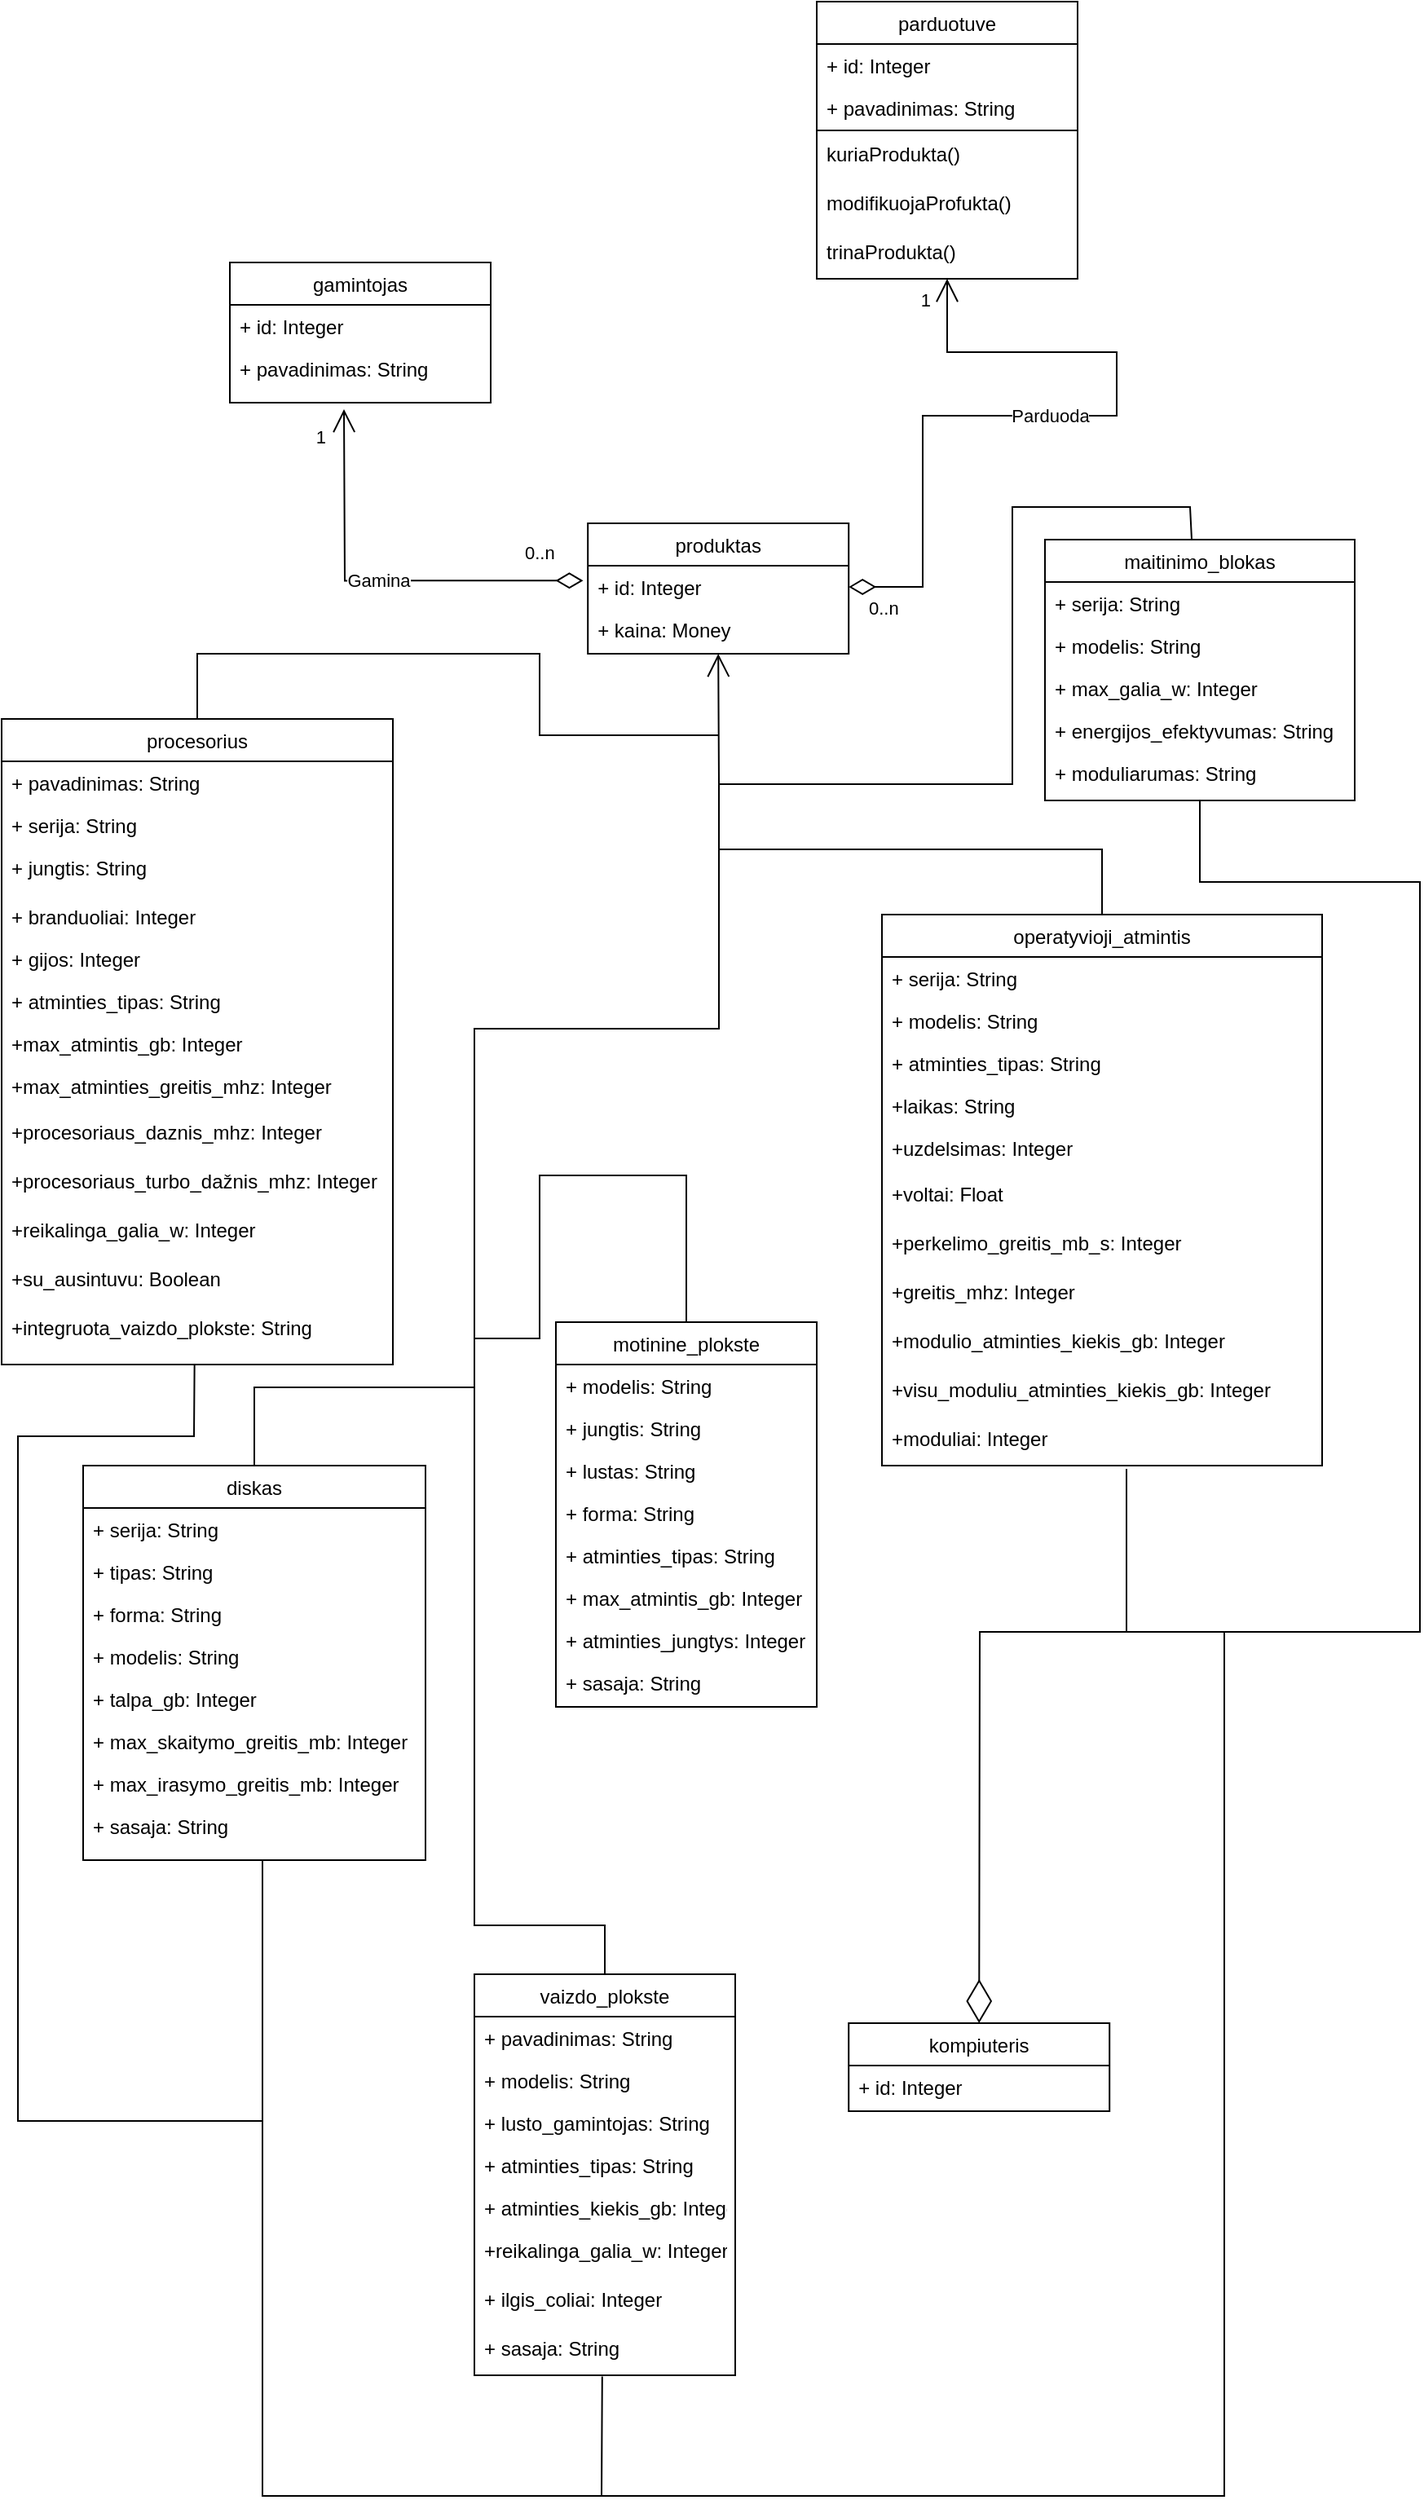 <mxfile version="18.0.3" type="device"><diagram id="C5RBs43oDa-KdzZeNtuy" name="Page-1"><mxGraphModel dx="1052" dy="1737" grid="1" gridSize="10" guides="1" tooltips="1" connect="1" arrows="1" fold="1" page="1" pageScale="1" pageWidth="827" pageHeight="1169" math="0" shadow="0"><root><mxCell id="WIyWlLk6GJQsqaUBKTNV-0"/><mxCell id="WIyWlLk6GJQsqaUBKTNV-1" parent="WIyWlLk6GJQsqaUBKTNV-0"/><mxCell id="WVAgKvmneouT5Jb61ttM-8" value="produktas" style="swimlane;fontStyle=0;align=center;verticalAlign=top;childLayout=stackLayout;horizontal=1;startSize=26;horizontalStack=0;resizeParent=1;resizeLast=0;collapsible=1;marginBottom=0;rounded=0;shadow=0;strokeWidth=1;" parent="WIyWlLk6GJQsqaUBKTNV-1" vertex="1"><mxGeometry x="989.6" y="-690" width="160" height="80" as="geometry"><mxRectangle x="550" y="140" width="160" height="26" as="alternateBounds"/></mxGeometry></mxCell><mxCell id="WVAgKvmneouT5Jb61ttM-9" value="+ id: Integer" style="text;strokeColor=none;fillColor=none;align=left;verticalAlign=top;spacingLeft=4;spacingRight=4;overflow=hidden;rotatable=0;points=[[0,0.5],[1,0.5]];portConstraint=eastwest;" parent="WVAgKvmneouT5Jb61ttM-8" vertex="1"><mxGeometry y="26" width="160" height="26" as="geometry"/></mxCell><mxCell id="WVAgKvmneouT5Jb61ttM-120" value="+ kaina: Money" style="text;strokeColor=none;fillColor=none;align=left;verticalAlign=top;spacingLeft=4;spacingRight=4;overflow=hidden;rotatable=0;points=[[0,0.5],[1,0.5]];portConstraint=eastwest;" parent="WVAgKvmneouT5Jb61ttM-8" vertex="1"><mxGeometry y="52" width="160" height="26" as="geometry"/></mxCell><mxCell id="WVAgKvmneouT5Jb61ttM-15" value="gamintojas" style="swimlane;fontStyle=0;align=center;verticalAlign=top;childLayout=stackLayout;horizontal=1;startSize=26;horizontalStack=0;resizeParent=1;resizeLast=0;collapsible=1;marginBottom=0;rounded=0;shadow=0;strokeWidth=1;" parent="WIyWlLk6GJQsqaUBKTNV-1" vertex="1"><mxGeometry x="770" y="-850" width="160" height="86" as="geometry"><mxRectangle x="550" y="140" width="160" height="26" as="alternateBounds"/></mxGeometry></mxCell><mxCell id="WVAgKvmneouT5Jb61ttM-16" value="+ id: Integer" style="text;strokeColor=none;fillColor=none;align=left;verticalAlign=top;spacingLeft=4;spacingRight=4;overflow=hidden;rotatable=0;points=[[0,0.5],[1,0.5]];portConstraint=eastwest;" parent="WVAgKvmneouT5Jb61ttM-15" vertex="1"><mxGeometry y="26" width="160" height="26" as="geometry"/></mxCell><mxCell id="WVAgKvmneouT5Jb61ttM-17" value="+ pavadinimas: String" style="text;strokeColor=none;fillColor=none;align=left;verticalAlign=top;spacingLeft=4;spacingRight=4;overflow=hidden;rotatable=0;points=[[0,0.5],[1,0.5]];portConstraint=eastwest;" parent="WVAgKvmneouT5Jb61ttM-15" vertex="1"><mxGeometry y="52" width="160" height="26" as="geometry"/></mxCell><mxCell id="WVAgKvmneouT5Jb61ttM-28" value="vaizdo_plokste" style="swimlane;fontStyle=0;align=center;verticalAlign=top;childLayout=stackLayout;horizontal=1;startSize=26;horizontalStack=0;resizeParent=1;resizeLast=0;collapsible=1;marginBottom=0;rounded=0;shadow=0;strokeWidth=1;" parent="WIyWlLk6GJQsqaUBKTNV-1" vertex="1"><mxGeometry x="920" y="200" width="160" height="246" as="geometry"><mxRectangle x="550" y="140" width="160" height="26" as="alternateBounds"/></mxGeometry></mxCell><mxCell id="WVAgKvmneouT5Jb61ttM-128" value="+ pavadinimas: String" style="text;strokeColor=none;fillColor=none;align=left;verticalAlign=top;spacingLeft=4;spacingRight=4;overflow=hidden;rotatable=0;points=[[0,0.5],[1,0.5]];portConstraint=eastwest;" parent="WVAgKvmneouT5Jb61ttM-28" vertex="1"><mxGeometry y="26" width="160" height="26" as="geometry"/></mxCell><mxCell id="WVAgKvmneouT5Jb61ttM-30" value="+ modelis: String" style="text;strokeColor=none;fillColor=none;align=left;verticalAlign=top;spacingLeft=4;spacingRight=4;overflow=hidden;rotatable=0;points=[[0,0.5],[1,0.5]];portConstraint=eastwest;" parent="WVAgKvmneouT5Jb61ttM-28" vertex="1"><mxGeometry y="52" width="160" height="26" as="geometry"/></mxCell><mxCell id="WVAgKvmneouT5Jb61ttM-31" value="+ lusto_gamintojas: String" style="text;strokeColor=none;fillColor=none;align=left;verticalAlign=top;spacingLeft=4;spacingRight=4;overflow=hidden;rotatable=0;points=[[0,0.5],[1,0.5]];portConstraint=eastwest;" parent="WVAgKvmneouT5Jb61ttM-28" vertex="1"><mxGeometry y="78" width="160" height="26" as="geometry"/></mxCell><mxCell id="WVAgKvmneouT5Jb61ttM-85" value="+ atminties_tipas: String" style="text;strokeColor=none;fillColor=none;align=left;verticalAlign=top;spacingLeft=4;spacingRight=4;overflow=hidden;rotatable=0;points=[[0,0.5],[1,0.5]];portConstraint=eastwest;" parent="WVAgKvmneouT5Jb61ttM-28" vertex="1"><mxGeometry y="104" width="160" height="26" as="geometry"/></mxCell><mxCell id="WVAgKvmneouT5Jb61ttM-86" value="+ atminties_kiekis_gb: Integer" style="text;strokeColor=none;fillColor=none;align=left;verticalAlign=top;spacingLeft=4;spacingRight=4;overflow=hidden;rotatable=0;points=[[0,0.5],[1,0.5]];portConstraint=eastwest;" parent="WVAgKvmneouT5Jb61ttM-28" vertex="1"><mxGeometry y="130" width="160" height="26" as="geometry"/></mxCell><mxCell id="WVAgKvmneouT5Jb61ttM-87" value="+reikalinga_galia_w: Integer" style="text;strokeColor=none;fillColor=none;align=left;verticalAlign=top;spacingLeft=4;spacingRight=4;overflow=hidden;rotatable=0;points=[[0,0.5],[1,0.5]];portConstraint=eastwest;" parent="WVAgKvmneouT5Jb61ttM-28" vertex="1"><mxGeometry y="156" width="160" height="30" as="geometry"/></mxCell><mxCell id="WVAgKvmneouT5Jb61ttM-123" value="+ ilgis_coliai: Integer" style="text;strokeColor=none;fillColor=none;align=left;verticalAlign=top;spacingLeft=4;spacingRight=4;overflow=hidden;rotatable=0;points=[[0,0.5],[1,0.5]];portConstraint=eastwest;" parent="WVAgKvmneouT5Jb61ttM-28" vertex="1"><mxGeometry y="186" width="160" height="30" as="geometry"/></mxCell><mxCell id="WVAgKvmneouT5Jb61ttM-89" value="+ sasaja: String" style="text;strokeColor=none;fillColor=none;align=left;verticalAlign=top;spacingLeft=4;spacingRight=4;overflow=hidden;rotatable=0;points=[[0,0.5],[1,0.5]];portConstraint=eastwest;" parent="WVAgKvmneouT5Jb61ttM-28" vertex="1"><mxGeometry y="216" width="160" height="30" as="geometry"/></mxCell><mxCell id="WVAgKvmneouT5Jb61ttM-37" value="procesorius" style="swimlane;fontStyle=0;align=center;verticalAlign=top;childLayout=stackLayout;horizontal=1;startSize=26;horizontalStack=0;resizeParent=1;resizeLast=0;collapsible=1;marginBottom=0;rounded=0;shadow=0;strokeWidth=1;" parent="WIyWlLk6GJQsqaUBKTNV-1" vertex="1"><mxGeometry x="630" y="-570" width="240" height="396" as="geometry"><mxRectangle x="550" y="140" width="160" height="26" as="alternateBounds"/></mxGeometry></mxCell><mxCell id="WVAgKvmneouT5Jb61ttM-127" value="+ pavadinimas: String" style="text;strokeColor=none;fillColor=none;align=left;verticalAlign=top;spacingLeft=4;spacingRight=4;overflow=hidden;rotatable=0;points=[[0,0.5],[1,0.5]];portConstraint=eastwest;" parent="WVAgKvmneouT5Jb61ttM-37" vertex="1"><mxGeometry y="26" width="240" height="26" as="geometry"/></mxCell><mxCell id="WVAgKvmneouT5Jb61ttM-39" value="+ serija: String" style="text;strokeColor=none;fillColor=none;align=left;verticalAlign=top;spacingLeft=4;spacingRight=4;overflow=hidden;rotatable=0;points=[[0,0.5],[1,0.5]];portConstraint=eastwest;" parent="WVAgKvmneouT5Jb61ttM-37" vertex="1"><mxGeometry y="52" width="240" height="26" as="geometry"/></mxCell><mxCell id="WVAgKvmneouT5Jb61ttM-124" value="+ jungtis: String" style="text;strokeColor=none;fillColor=none;align=left;verticalAlign=top;spacingLeft=4;spacingRight=4;overflow=hidden;rotatable=0;points=[[0,0.5],[1,0.5]];portConstraint=eastwest;" parent="WVAgKvmneouT5Jb61ttM-37" vertex="1"><mxGeometry y="78" width="240" height="30" as="geometry"/></mxCell><mxCell id="WVAgKvmneouT5Jb61ttM-40" value="+ branduoliai: Integer" style="text;strokeColor=none;fillColor=none;align=left;verticalAlign=top;spacingLeft=4;spacingRight=4;overflow=hidden;rotatable=0;points=[[0,0.5],[1,0.5]];portConstraint=eastwest;" parent="WVAgKvmneouT5Jb61ttM-37" vertex="1"><mxGeometry y="108" width="240" height="26" as="geometry"/></mxCell><mxCell id="WVAgKvmneouT5Jb61ttM-74" value="+ gijos: Integer" style="text;strokeColor=none;fillColor=none;align=left;verticalAlign=top;spacingLeft=4;spacingRight=4;overflow=hidden;rotatable=0;points=[[0,0.5],[1,0.5]];portConstraint=eastwest;" parent="WVAgKvmneouT5Jb61ttM-37" vertex="1"><mxGeometry y="134" width="240" height="26" as="geometry"/></mxCell><mxCell id="WVAgKvmneouT5Jb61ttM-75" value="+ atminties_tipas: String" style="text;strokeColor=none;fillColor=none;align=left;verticalAlign=top;spacingLeft=4;spacingRight=4;overflow=hidden;rotatable=0;points=[[0,0.5],[1,0.5]];portConstraint=eastwest;" parent="WVAgKvmneouT5Jb61ttM-37" vertex="1"><mxGeometry y="160" width="240" height="26" as="geometry"/></mxCell><mxCell id="WVAgKvmneouT5Jb61ttM-76" value="+max_atmintis_gb: Integer" style="text;strokeColor=none;fillColor=none;align=left;verticalAlign=top;spacingLeft=4;spacingRight=4;overflow=hidden;rotatable=0;points=[[0,0.5],[1,0.5]];portConstraint=eastwest;" parent="WVAgKvmneouT5Jb61ttM-37" vertex="1"><mxGeometry y="186" width="240" height="26" as="geometry"/></mxCell><mxCell id="WVAgKvmneouT5Jb61ttM-77" value="+max_atminties_greitis_mhz: Integer" style="text;strokeColor=none;fillColor=none;align=left;verticalAlign=top;spacingLeft=4;spacingRight=4;overflow=hidden;rotatable=0;points=[[0,0.5],[1,0.5]];portConstraint=eastwest;" parent="WVAgKvmneouT5Jb61ttM-37" vertex="1"><mxGeometry y="212" width="240" height="28" as="geometry"/></mxCell><mxCell id="WVAgKvmneouT5Jb61ttM-80" value="+procesoriaus_daznis_mhz: Integer" style="text;strokeColor=none;fillColor=none;align=left;verticalAlign=top;spacingLeft=4;spacingRight=4;overflow=hidden;rotatable=0;points=[[0,0.5],[1,0.5]];portConstraint=eastwest;" parent="WVAgKvmneouT5Jb61ttM-37" vertex="1"><mxGeometry y="240" width="240" height="30" as="geometry"/></mxCell><mxCell id="WVAgKvmneouT5Jb61ttM-81" value="+procesoriaus_turbo_dažnis_mhz: Integer" style="text;strokeColor=none;fillColor=none;align=left;verticalAlign=top;spacingLeft=4;spacingRight=4;overflow=hidden;rotatable=0;points=[[0,0.5],[1,0.5]];portConstraint=eastwest;" parent="WVAgKvmneouT5Jb61ttM-37" vertex="1"><mxGeometry y="270" width="240" height="30" as="geometry"/></mxCell><mxCell id="WVAgKvmneouT5Jb61ttM-82" value="+reikalinga_galia_w: Integer" style="text;strokeColor=none;fillColor=none;align=left;verticalAlign=top;spacingLeft=4;spacingRight=4;overflow=hidden;rotatable=0;points=[[0,0.5],[1,0.5]];portConstraint=eastwest;" parent="WVAgKvmneouT5Jb61ttM-37" vertex="1"><mxGeometry y="300" width="240" height="30" as="geometry"/></mxCell><mxCell id="WVAgKvmneouT5Jb61ttM-83" value="+su_ausintuvu: Boolean" style="text;strokeColor=none;fillColor=none;align=left;verticalAlign=top;spacingLeft=4;spacingRight=4;overflow=hidden;rotatable=0;points=[[0,0.5],[1,0.5]];portConstraint=eastwest;" parent="WVAgKvmneouT5Jb61ttM-37" vertex="1"><mxGeometry y="330" width="240" height="30" as="geometry"/></mxCell><mxCell id="WVAgKvmneouT5Jb61ttM-84" value="+integruota_vaizdo_plokste: String" style="text;strokeColor=none;fillColor=none;align=left;verticalAlign=top;spacingLeft=4;spacingRight=4;overflow=hidden;rotatable=0;points=[[0,0.5],[1,0.5]];portConstraint=eastwest;" parent="WVAgKvmneouT5Jb61ttM-37" vertex="1"><mxGeometry y="360" width="240" height="36" as="geometry"/></mxCell><mxCell id="WVAgKvmneouT5Jb61ttM-41" value="parduotuve" style="swimlane;fontStyle=0;align=center;verticalAlign=top;childLayout=stackLayout;horizontal=1;startSize=26;horizontalStack=0;resizeParent=1;resizeLast=0;collapsible=1;marginBottom=0;rounded=0;shadow=0;strokeWidth=1;" parent="WIyWlLk6GJQsqaUBKTNV-1" vertex="1"><mxGeometry x="1130" y="-1010" width="160" height="170" as="geometry"><mxRectangle x="550" y="140" width="160" height="26" as="alternateBounds"/></mxGeometry></mxCell><mxCell id="WVAgKvmneouT5Jb61ttM-42" value="+ id: Integer" style="text;strokeColor=none;fillColor=none;align=left;verticalAlign=top;spacingLeft=4;spacingRight=4;overflow=hidden;rotatable=0;points=[[0,0.5],[1,0.5]];portConstraint=eastwest;" parent="WVAgKvmneouT5Jb61ttM-41" vertex="1"><mxGeometry y="26" width="160" height="26" as="geometry"/></mxCell><mxCell id="WVAgKvmneouT5Jb61ttM-43" value="+ pavadinimas: String" style="text;strokeColor=none;fillColor=none;align=left;verticalAlign=top;spacingLeft=4;spacingRight=4;overflow=hidden;rotatable=0;points=[[0,0.5],[1,0.5]];portConstraint=eastwest;" parent="WVAgKvmneouT5Jb61ttM-41" vertex="1"><mxGeometry y="52" width="160" height="26" as="geometry"/></mxCell><mxCell id="WVAgKvmneouT5Jb61ttM-44" value="" style="line;html=1;strokeWidth=1;align=left;verticalAlign=middle;spacingTop=-1;spacingLeft=3;spacingRight=3;rotatable=0;labelPosition=right;points=[];portConstraint=eastwest;" parent="WVAgKvmneouT5Jb61ttM-41" vertex="1"><mxGeometry y="78" width="160" height="2" as="geometry"/></mxCell><mxCell id="ml9UJbFVVrJbu68yk6O2-0" value="kuriaProdukta()" style="text;strokeColor=none;fillColor=none;align=left;verticalAlign=top;spacingLeft=4;spacingRight=4;overflow=hidden;rotatable=0;points=[[0,0.5],[1,0.5]];portConstraint=eastwest;" vertex="1" parent="WVAgKvmneouT5Jb61ttM-41"><mxGeometry y="80" width="160" height="30" as="geometry"/></mxCell><mxCell id="ml9UJbFVVrJbu68yk6O2-1" value="modifikuojaProfukta()" style="text;strokeColor=none;fillColor=none;align=left;verticalAlign=top;spacingLeft=4;spacingRight=4;overflow=hidden;rotatable=0;points=[[0,0.5],[1,0.5]];portConstraint=eastwest;" vertex="1" parent="WVAgKvmneouT5Jb61ttM-41"><mxGeometry y="110" width="160" height="30" as="geometry"/></mxCell><mxCell id="ml9UJbFVVrJbu68yk6O2-2" value="trinaProdukta()" style="text;strokeColor=none;fillColor=none;align=left;verticalAlign=top;spacingLeft=4;spacingRight=4;overflow=hidden;rotatable=0;points=[[0,0.5],[1,0.5]];portConstraint=eastwest;" vertex="1" parent="WVAgKvmneouT5Jb61ttM-41"><mxGeometry y="140" width="160" height="30" as="geometry"/></mxCell><mxCell id="WVAgKvmneouT5Jb61ttM-45" value="Gamina" style="endArrow=open;html=1;endSize=12;startArrow=diamondThin;startSize=14;startFill=0;edgeStyle=orthogonalEdgeStyle;rounded=0;exitX=-0.018;exitY=0.352;exitDx=0;exitDy=0;exitPerimeter=0;" parent="WIyWlLk6GJQsqaUBKTNV-1" source="WVAgKvmneouT5Jb61ttM-9" edge="1"><mxGeometry relative="1" as="geometry"><mxPoint x="850" y="-330" as="sourcePoint"/><mxPoint x="840" y="-760" as="targetPoint"/></mxGeometry></mxCell><mxCell id="WVAgKvmneouT5Jb61ttM-46" value="0..n" style="edgeLabel;resizable=0;html=1;align=left;verticalAlign=top;" parent="WVAgKvmneouT5Jb61ttM-45" connectable="0" vertex="1"><mxGeometry x="-1" relative="1" as="geometry"><mxPoint x="-38" y="-30" as="offset"/></mxGeometry></mxCell><mxCell id="WVAgKvmneouT5Jb61ttM-47" value="1" style="edgeLabel;resizable=0;html=1;align=right;verticalAlign=top;" parent="WVAgKvmneouT5Jb61ttM-45" connectable="0" vertex="1"><mxGeometry x="1" relative="1" as="geometry"><mxPoint x="-10" y="4" as="offset"/></mxGeometry></mxCell><mxCell id="WVAgKvmneouT5Jb61ttM-58" value="motinine_plokste" style="swimlane;fontStyle=0;align=center;verticalAlign=top;childLayout=stackLayout;horizontal=1;startSize=26;horizontalStack=0;resizeParent=1;resizeLast=0;collapsible=1;marginBottom=0;rounded=0;shadow=0;strokeWidth=1;" parent="WIyWlLk6GJQsqaUBKTNV-1" vertex="1"><mxGeometry x="970" y="-200" width="160" height="236" as="geometry"><mxRectangle x="550" y="140" width="160" height="26" as="alternateBounds"/></mxGeometry></mxCell><mxCell id="WVAgKvmneouT5Jb61ttM-60" value="+ modelis: String" style="text;strokeColor=none;fillColor=none;align=left;verticalAlign=top;spacingLeft=4;spacingRight=4;overflow=hidden;rotatable=0;points=[[0,0.5],[1,0.5]];portConstraint=eastwest;" parent="WVAgKvmneouT5Jb61ttM-58" vertex="1"><mxGeometry y="26" width="160" height="26" as="geometry"/></mxCell><mxCell id="WVAgKvmneouT5Jb61ttM-61" value="+ jungtis: String" style="text;strokeColor=none;fillColor=none;align=left;verticalAlign=top;spacingLeft=4;spacingRight=4;overflow=hidden;rotatable=0;points=[[0,0.5],[1,0.5]];portConstraint=eastwest;" parent="WVAgKvmneouT5Jb61ttM-58" vertex="1"><mxGeometry y="52" width="160" height="26" as="geometry"/></mxCell><mxCell id="WVAgKvmneouT5Jb61ttM-90" value="+ lustas: String" style="text;strokeColor=none;fillColor=none;align=left;verticalAlign=top;spacingLeft=4;spacingRight=4;overflow=hidden;rotatable=0;points=[[0,0.5],[1,0.5]];portConstraint=eastwest;" parent="WVAgKvmneouT5Jb61ttM-58" vertex="1"><mxGeometry y="78" width="160" height="26" as="geometry"/></mxCell><mxCell id="WVAgKvmneouT5Jb61ttM-129" value="+ forma: String" style="text;strokeColor=none;fillColor=none;align=left;verticalAlign=top;spacingLeft=4;spacingRight=4;overflow=hidden;rotatable=0;points=[[0,0.5],[1,0.5]];portConstraint=eastwest;" parent="WVAgKvmneouT5Jb61ttM-58" vertex="1"><mxGeometry y="104" width="160" height="26" as="geometry"/></mxCell><mxCell id="WVAgKvmneouT5Jb61ttM-91" value="+ atminties_tipas: String" style="text;strokeColor=none;fillColor=none;align=left;verticalAlign=top;spacingLeft=4;spacingRight=4;overflow=hidden;rotatable=0;points=[[0,0.5],[1,0.5]];portConstraint=eastwest;" parent="WVAgKvmneouT5Jb61ttM-58" vertex="1"><mxGeometry y="130" width="160" height="26" as="geometry"/></mxCell><mxCell id="WVAgKvmneouT5Jb61ttM-92" value="+ max_atmintis_gb: Integer" style="text;strokeColor=none;fillColor=none;align=left;verticalAlign=top;spacingLeft=4;spacingRight=4;overflow=hidden;rotatable=0;points=[[0,0.5],[1,0.5]];portConstraint=eastwest;" parent="WVAgKvmneouT5Jb61ttM-58" vertex="1"><mxGeometry y="156" width="160" height="26" as="geometry"/></mxCell><mxCell id="WVAgKvmneouT5Jb61ttM-130" value="+ atminties_jungtys: Integer" style="text;strokeColor=none;fillColor=none;align=left;verticalAlign=top;spacingLeft=4;spacingRight=4;overflow=hidden;rotatable=0;points=[[0,0.5],[1,0.5]];portConstraint=eastwest;" parent="WVAgKvmneouT5Jb61ttM-58" vertex="1"><mxGeometry y="182" width="160" height="26" as="geometry"/></mxCell><mxCell id="WVAgKvmneouT5Jb61ttM-93" value="+ sasaja: String" style="text;strokeColor=none;fillColor=none;align=left;verticalAlign=top;spacingLeft=4;spacingRight=4;overflow=hidden;rotatable=0;points=[[0,0.5],[1,0.5]];portConstraint=eastwest;" parent="WVAgKvmneouT5Jb61ttM-58" vertex="1"><mxGeometry y="208" width="160" height="28" as="geometry"/></mxCell><mxCell id="WVAgKvmneouT5Jb61ttM-62" value="Parduoda" style="endArrow=open;html=1;endSize=12;startArrow=diamondThin;startSize=14;startFill=0;edgeStyle=orthogonalEdgeStyle;rounded=0;exitX=1;exitY=0.5;exitDx=0;exitDy=0;" parent="WIyWlLk6GJQsqaUBKTNV-1" source="WVAgKvmneouT5Jb61ttM-9" edge="1"><mxGeometry relative="1" as="geometry"><mxPoint x="969.57" y="-200" as="sourcePoint"/><mxPoint x="1210" y="-840" as="targetPoint"/><Array as="points"><mxPoint x="1195" y="-651"/><mxPoint x="1195" y="-756"/><mxPoint x="1314" y="-756"/><mxPoint x="1314" y="-795"/></Array></mxGeometry></mxCell><mxCell id="WVAgKvmneouT5Jb61ttM-63" value="0..n" style="edgeLabel;resizable=0;html=1;align=left;verticalAlign=top;" parent="WVAgKvmneouT5Jb61ttM-62" connectable="0" vertex="1"><mxGeometry x="-1" relative="1" as="geometry"><mxPoint x="10" as="offset"/></mxGeometry></mxCell><mxCell id="WVAgKvmneouT5Jb61ttM-64" value="1" style="edgeLabel;resizable=0;html=1;align=right;verticalAlign=top;" parent="WVAgKvmneouT5Jb61ttM-62" connectable="0" vertex="1"><mxGeometry x="1" relative="1" as="geometry"><mxPoint x="-10" as="offset"/></mxGeometry></mxCell><mxCell id="WVAgKvmneouT5Jb61ttM-94" value="maitinimo_blokas" style="swimlane;fontStyle=0;align=center;verticalAlign=top;childLayout=stackLayout;horizontal=1;startSize=26;horizontalStack=0;resizeParent=1;resizeLast=0;collapsible=1;marginBottom=0;rounded=0;shadow=0;strokeWidth=1;" parent="WIyWlLk6GJQsqaUBKTNV-1" vertex="1"><mxGeometry x="1270" y="-680" width="190" height="160" as="geometry"><mxRectangle x="550" y="140" width="160" height="26" as="alternateBounds"/></mxGeometry></mxCell><mxCell id="WVAgKvmneouT5Jb61ttM-96" value="+ serija: String" style="text;strokeColor=none;fillColor=none;align=left;verticalAlign=top;spacingLeft=4;spacingRight=4;overflow=hidden;rotatable=0;points=[[0,0.5],[1,0.5]];portConstraint=eastwest;" parent="WVAgKvmneouT5Jb61ttM-94" vertex="1"><mxGeometry y="26" width="190" height="26" as="geometry"/></mxCell><mxCell id="WVAgKvmneouT5Jb61ttM-95" value="+ modelis: String" style="text;strokeColor=none;fillColor=none;align=left;verticalAlign=top;spacingLeft=4;spacingRight=4;overflow=hidden;rotatable=0;points=[[0,0.5],[1,0.5]];portConstraint=eastwest;" parent="WVAgKvmneouT5Jb61ttM-94" vertex="1"><mxGeometry y="52" width="190" height="26" as="geometry"/></mxCell><mxCell id="WVAgKvmneouT5Jb61ttM-98" value="+ max_galia_w: Integer" style="text;strokeColor=none;fillColor=none;align=left;verticalAlign=top;spacingLeft=4;spacingRight=4;overflow=hidden;rotatable=0;points=[[0,0.5],[1,0.5]];portConstraint=eastwest;" parent="WVAgKvmneouT5Jb61ttM-94" vertex="1"><mxGeometry y="78" width="190" height="26" as="geometry"/></mxCell><mxCell id="WVAgKvmneouT5Jb61ttM-99" value="+ energijos_efektyvumas: String" style="text;strokeColor=none;fillColor=none;align=left;verticalAlign=top;spacingLeft=4;spacingRight=4;overflow=hidden;rotatable=0;points=[[0,0.5],[1,0.5]];portConstraint=eastwest;" parent="WVAgKvmneouT5Jb61ttM-94" vertex="1"><mxGeometry y="104" width="190" height="26" as="geometry"/></mxCell><mxCell id="WVAgKvmneouT5Jb61ttM-100" value="+ moduliarumas: String" style="text;strokeColor=none;fillColor=none;align=left;verticalAlign=top;spacingLeft=4;spacingRight=4;overflow=hidden;rotatable=0;points=[[0,0.5],[1,0.5]];portConstraint=eastwest;" parent="WVAgKvmneouT5Jb61ttM-94" vertex="1"><mxGeometry y="130" width="190" height="24" as="geometry"/></mxCell><mxCell id="WVAgKvmneouT5Jb61ttM-108" value="operatyvioji_atmintis" style="swimlane;fontStyle=0;align=center;verticalAlign=top;childLayout=stackLayout;horizontal=1;startSize=26;horizontalStack=0;resizeParent=1;resizeLast=0;collapsible=1;marginBottom=0;rounded=0;shadow=0;strokeWidth=1;" parent="WIyWlLk6GJQsqaUBKTNV-1" vertex="1"><mxGeometry x="1170" y="-450" width="270" height="338" as="geometry"><mxRectangle x="550" y="140" width="160" height="26" as="alternateBounds"/></mxGeometry></mxCell><mxCell id="WVAgKvmneouT5Jb61ttM-109" value="+ serija: String" style="text;strokeColor=none;fillColor=none;align=left;verticalAlign=top;spacingLeft=4;spacingRight=4;overflow=hidden;rotatable=0;points=[[0,0.5],[1,0.5]];portConstraint=eastwest;" parent="WVAgKvmneouT5Jb61ttM-108" vertex="1"><mxGeometry y="26" width="270" height="26" as="geometry"/></mxCell><mxCell id="WVAgKvmneouT5Jb61ttM-110" value="+ modelis: String" style="text;strokeColor=none;fillColor=none;align=left;verticalAlign=top;spacingLeft=4;spacingRight=4;overflow=hidden;rotatable=0;points=[[0,0.5],[1,0.5]];portConstraint=eastwest;" parent="WVAgKvmneouT5Jb61ttM-108" vertex="1"><mxGeometry y="52" width="270" height="26" as="geometry"/></mxCell><mxCell id="WVAgKvmneouT5Jb61ttM-112" value="+ atminties_tipas: String" style="text;strokeColor=none;fillColor=none;align=left;verticalAlign=top;spacingLeft=4;spacingRight=4;overflow=hidden;rotatable=0;points=[[0,0.5],[1,0.5]];portConstraint=eastwest;" parent="WVAgKvmneouT5Jb61ttM-108" vertex="1"><mxGeometry y="78" width="270" height="26" as="geometry"/></mxCell><mxCell id="WVAgKvmneouT5Jb61ttM-113" value="+laikas: String" style="text;strokeColor=none;fillColor=none;align=left;verticalAlign=top;spacingLeft=4;spacingRight=4;overflow=hidden;rotatable=0;points=[[0,0.5],[1,0.5]];portConstraint=eastwest;" parent="WVAgKvmneouT5Jb61ttM-108" vertex="1"><mxGeometry y="104" width="270" height="26" as="geometry"/></mxCell><mxCell id="WVAgKvmneouT5Jb61ttM-114" value="+uzdelsimas: Integer" style="text;strokeColor=none;fillColor=none;align=left;verticalAlign=top;spacingLeft=4;spacingRight=4;overflow=hidden;rotatable=0;points=[[0,0.5],[1,0.5]];portConstraint=eastwest;" parent="WVAgKvmneouT5Jb61ttM-108" vertex="1"><mxGeometry y="130" width="270" height="28" as="geometry"/></mxCell><mxCell id="WVAgKvmneouT5Jb61ttM-115" value="+voltai: Float" style="text;strokeColor=none;fillColor=none;align=left;verticalAlign=top;spacingLeft=4;spacingRight=4;overflow=hidden;rotatable=0;points=[[0,0.5],[1,0.5]];portConstraint=eastwest;" parent="WVAgKvmneouT5Jb61ttM-108" vertex="1"><mxGeometry y="158" width="270" height="30" as="geometry"/></mxCell><mxCell id="WVAgKvmneouT5Jb61ttM-116" value="+perkelimo_greitis_mb_s: Integer" style="text;strokeColor=none;fillColor=none;align=left;verticalAlign=top;spacingLeft=4;spacingRight=4;overflow=hidden;rotatable=0;points=[[0,0.5],[1,0.5]];portConstraint=eastwest;" parent="WVAgKvmneouT5Jb61ttM-108" vertex="1"><mxGeometry y="188" width="270" height="30" as="geometry"/></mxCell><mxCell id="WVAgKvmneouT5Jb61ttM-117" value="+greitis_mhz: Integer" style="text;strokeColor=none;fillColor=none;align=left;verticalAlign=top;spacingLeft=4;spacingRight=4;overflow=hidden;rotatable=0;points=[[0,0.5],[1,0.5]];portConstraint=eastwest;" parent="WVAgKvmneouT5Jb61ttM-108" vertex="1"><mxGeometry y="218" width="270" height="30" as="geometry"/></mxCell><mxCell id="WVAgKvmneouT5Jb61ttM-118" value="+modulio_atminties_kiekis_gb: Integer" style="text;strokeColor=none;fillColor=none;align=left;verticalAlign=top;spacingLeft=4;spacingRight=4;overflow=hidden;rotatable=0;points=[[0,0.5],[1,0.5]];portConstraint=eastwest;" parent="WVAgKvmneouT5Jb61ttM-108" vertex="1"><mxGeometry y="248" width="270" height="30" as="geometry"/></mxCell><mxCell id="WVAgKvmneouT5Jb61ttM-119" value="+visu_moduliu_atminties_kiekis_gb: Integer" style="text;strokeColor=none;fillColor=none;align=left;verticalAlign=top;spacingLeft=4;spacingRight=4;overflow=hidden;rotatable=0;points=[[0,0.5],[1,0.5]];portConstraint=eastwest;" parent="WVAgKvmneouT5Jb61ttM-108" vertex="1"><mxGeometry y="278" width="270" height="30" as="geometry"/></mxCell><mxCell id="WVAgKvmneouT5Jb61ttM-122" value="+moduliai: Integer" style="text;strokeColor=none;fillColor=none;align=left;verticalAlign=top;spacingLeft=4;spacingRight=4;overflow=hidden;rotatable=0;points=[[0,0.5],[1,0.5]];portConstraint=eastwest;" parent="WVAgKvmneouT5Jb61ttM-108" vertex="1"><mxGeometry y="308" width="270" height="30" as="geometry"/></mxCell><mxCell id="WVAgKvmneouT5Jb61ttM-131" value="diskas" style="swimlane;fontStyle=0;align=center;verticalAlign=top;childLayout=stackLayout;horizontal=1;startSize=26;horizontalStack=0;resizeParent=1;resizeLast=0;collapsible=1;marginBottom=0;rounded=0;shadow=0;strokeWidth=1;" parent="WIyWlLk6GJQsqaUBKTNV-1" vertex="1"><mxGeometry x="680" y="-112" width="210" height="242" as="geometry"><mxRectangle x="550" y="140" width="160" height="26" as="alternateBounds"/></mxGeometry></mxCell><mxCell id="WVAgKvmneouT5Jb61ttM-132" value="+ serija: String" style="text;strokeColor=none;fillColor=none;align=left;verticalAlign=top;spacingLeft=4;spacingRight=4;overflow=hidden;rotatable=0;points=[[0,0.5],[1,0.5]];portConstraint=eastwest;" parent="WVAgKvmneouT5Jb61ttM-131" vertex="1"><mxGeometry y="26" width="210" height="26" as="geometry"/></mxCell><mxCell id="WVAgKvmneouT5Jb61ttM-133" value="+ tipas: String" style="text;strokeColor=none;fillColor=none;align=left;verticalAlign=top;spacingLeft=4;spacingRight=4;overflow=hidden;rotatable=0;points=[[0,0.5],[1,0.5]];portConstraint=eastwest;" parent="WVAgKvmneouT5Jb61ttM-131" vertex="1"><mxGeometry y="52" width="210" height="26" as="geometry"/></mxCell><mxCell id="WVAgKvmneouT5Jb61ttM-134" value="+ forma: String" style="text;strokeColor=none;fillColor=none;align=left;verticalAlign=top;spacingLeft=4;spacingRight=4;overflow=hidden;rotatable=0;points=[[0,0.5],[1,0.5]];portConstraint=eastwest;" parent="WVAgKvmneouT5Jb61ttM-131" vertex="1"><mxGeometry y="78" width="210" height="26" as="geometry"/></mxCell><mxCell id="WVAgKvmneouT5Jb61ttM-135" value="+ modelis: String" style="text;strokeColor=none;fillColor=none;align=left;verticalAlign=top;spacingLeft=4;spacingRight=4;overflow=hidden;rotatable=0;points=[[0,0.5],[1,0.5]];portConstraint=eastwest;" parent="WVAgKvmneouT5Jb61ttM-131" vertex="1"><mxGeometry y="104" width="210" height="26" as="geometry"/></mxCell><mxCell id="WVAgKvmneouT5Jb61ttM-136" value="+ talpa_gb: Integer" style="text;strokeColor=none;fillColor=none;align=left;verticalAlign=top;spacingLeft=4;spacingRight=4;overflow=hidden;rotatable=0;points=[[0,0.5],[1,0.5]];portConstraint=eastwest;" parent="WVAgKvmneouT5Jb61ttM-131" vertex="1"><mxGeometry y="130" width="210" height="26" as="geometry"/></mxCell><mxCell id="WVAgKvmneouT5Jb61ttM-137" value="+ max_skaitymo_greitis_mb: Integer" style="text;strokeColor=none;fillColor=none;align=left;verticalAlign=top;spacingLeft=4;spacingRight=4;overflow=hidden;rotatable=0;points=[[0,0.5],[1,0.5]];portConstraint=eastwest;" parent="WVAgKvmneouT5Jb61ttM-131" vertex="1"><mxGeometry y="156" width="210" height="26" as="geometry"/></mxCell><mxCell id="WVAgKvmneouT5Jb61ttM-140" value="+ max_irasymo_greitis_mb: Integer" style="text;strokeColor=none;fillColor=none;align=left;verticalAlign=top;spacingLeft=4;spacingRight=4;overflow=hidden;rotatable=0;points=[[0,0.5],[1,0.5]];portConstraint=eastwest;" parent="WVAgKvmneouT5Jb61ttM-131" vertex="1"><mxGeometry y="182" width="210" height="26" as="geometry"/></mxCell><mxCell id="WVAgKvmneouT5Jb61ttM-141" value="+ sasaja: String" style="text;strokeColor=none;fillColor=none;align=left;verticalAlign=top;spacingLeft=4;spacingRight=4;overflow=hidden;rotatable=0;points=[[0,0.5],[1,0.5]];portConstraint=eastwest;" parent="WVAgKvmneouT5Jb61ttM-131" vertex="1"><mxGeometry y="208" width="210" height="26" as="geometry"/></mxCell><mxCell id="WVAgKvmneouT5Jb61ttM-151" value="kompiuteris" style="swimlane;fontStyle=0;align=center;verticalAlign=top;childLayout=stackLayout;horizontal=1;startSize=26;horizontalStack=0;resizeParent=1;resizeLast=0;collapsible=1;marginBottom=0;rounded=0;shadow=0;strokeWidth=1;" parent="WIyWlLk6GJQsqaUBKTNV-1" vertex="1"><mxGeometry x="1149.6" y="230" width="160" height="54" as="geometry"><mxRectangle x="550" y="140" width="160" height="26" as="alternateBounds"/></mxGeometry></mxCell><mxCell id="WVAgKvmneouT5Jb61ttM-152" value="+ id: Integer" style="text;strokeColor=none;fillColor=none;align=left;verticalAlign=top;spacingLeft=4;spacingRight=4;overflow=hidden;rotatable=0;points=[[0,0.5],[1,0.5]];portConstraint=eastwest;" parent="WVAgKvmneouT5Jb61ttM-151" vertex="1"><mxGeometry y="26" width="160" height="26" as="geometry"/></mxCell><mxCell id="WVAgKvmneouT5Jb61ttM-161" value="" style="endArrow=open;endFill=1;endSize=12;html=1;rounded=0;entryX=0.5;entryY=1;entryDx=0;entryDy=0;" parent="WIyWlLk6GJQsqaUBKTNV-1" target="WVAgKvmneouT5Jb61ttM-8" edge="1"><mxGeometry width="160" relative="1" as="geometry"><mxPoint x="1360" y="-680" as="sourcePoint"/><mxPoint x="1220" y="-500" as="targetPoint"/><Array as="points"><mxPoint x="1359" y="-700"/><mxPoint x="1250" y="-700"/><mxPoint x="1250" y="-530"/><mxPoint x="1170" y="-530"/><mxPoint x="1070" y="-530"/></Array></mxGeometry></mxCell><mxCell id="WVAgKvmneouT5Jb61ttM-163" value="" style="endArrow=none;html=1;rounded=0;exitX=0.5;exitY=0;exitDx=0;exitDy=0;" parent="WIyWlLk6GJQsqaUBKTNV-1" source="WVAgKvmneouT5Jb61ttM-108" edge="1"><mxGeometry width="50" height="50" relative="1" as="geometry"><mxPoint x="850" y="-260" as="sourcePoint"/><mxPoint x="1070" y="-530" as="targetPoint"/><Array as="points"><mxPoint x="1305" y="-490"/><mxPoint x="1190" y="-490"/><mxPoint x="1070" y="-490"/></Array></mxGeometry></mxCell><mxCell id="WVAgKvmneouT5Jb61ttM-164" value="" style="endArrow=none;html=1;rounded=0;exitX=0.5;exitY=0;exitDx=0;exitDy=0;" parent="WIyWlLk6GJQsqaUBKTNV-1" source="WVAgKvmneouT5Jb61ttM-58" edge="1"><mxGeometry width="50" height="50" relative="1" as="geometry"><mxPoint x="810" y="-360" as="sourcePoint"/><mxPoint x="1070" y="-530" as="targetPoint"/><Array as="points"><mxPoint x="1050" y="-290"/><mxPoint x="960" y="-290"/><mxPoint x="960" y="-190"/><mxPoint x="920" y="-190"/><mxPoint x="920" y="-380"/><mxPoint x="990" y="-380"/><mxPoint x="1070" y="-380"/></Array></mxGeometry></mxCell><mxCell id="WVAgKvmneouT5Jb61ttM-165" value="" style="endArrow=none;html=1;rounded=0;entryX=0.5;entryY=0;entryDx=0;entryDy=0;" parent="WIyWlLk6GJQsqaUBKTNV-1" target="WVAgKvmneouT5Jb61ttM-131" edge="1"><mxGeometry width="50" height="50" relative="1" as="geometry"><mxPoint x="920" y="-160" as="sourcePoint"/><mxPoint x="1000" y="-160" as="targetPoint"/><Array as="points"><mxPoint x="785" y="-160"/></Array></mxGeometry></mxCell><mxCell id="WVAgKvmneouT5Jb61ttM-166" value="" style="endArrow=none;html=1;rounded=0;exitX=0.5;exitY=0;exitDx=0;exitDy=0;" parent="WIyWlLk6GJQsqaUBKTNV-1" source="WVAgKvmneouT5Jb61ttM-28" edge="1"><mxGeometry width="50" height="50" relative="1" as="geometry"><mxPoint x="1200" y="140" as="sourcePoint"/><mxPoint x="920" y="-110" as="targetPoint"/><Array as="points"><mxPoint x="1000" y="170"/><mxPoint x="920" y="170"/></Array></mxGeometry></mxCell><mxCell id="WVAgKvmneouT5Jb61ttM-167" value="" style="endArrow=diamondThin;endFill=0;endSize=24;html=1;rounded=0;entryX=0.5;entryY=0;entryDx=0;entryDy=0;" parent="WIyWlLk6GJQsqaUBKTNV-1" target="WVAgKvmneouT5Jb61ttM-151" edge="1"><mxGeometry width="160" relative="1" as="geometry"><mxPoint x="1320" y="-110" as="sourcePoint"/><mxPoint x="1300" y="120" as="targetPoint"/><Array as="points"><mxPoint x="1320" y="-10"/><mxPoint x="1230" y="-10"/></Array></mxGeometry></mxCell><mxCell id="WVAgKvmneouT5Jb61ttM-170" value="" style="endArrow=none;html=1;rounded=0;" parent="WIyWlLk6GJQsqaUBKTNV-1" edge="1"><mxGeometry width="50" height="50" relative="1" as="geometry"><mxPoint x="1365" y="-520" as="sourcePoint"/><mxPoint x="1320" y="-10" as="targetPoint"/><Array as="points"><mxPoint x="1365" y="-470"/><mxPoint x="1500" y="-470"/><mxPoint x="1500" y="-10"/></Array></mxGeometry></mxCell><mxCell id="WVAgKvmneouT5Jb61ttM-171" value="" style="endArrow=none;html=1;rounded=0;exitX=0.49;exitY=1.025;exitDx=0;exitDy=0;exitPerimeter=0;" parent="WIyWlLk6GJQsqaUBKTNV-1" source="WVAgKvmneouT5Jb61ttM-89" edge="1"><mxGeometry width="50" height="50" relative="1" as="geometry"><mxPoint x="988" y="450" as="sourcePoint"/><mxPoint x="1380" y="-10" as="targetPoint"/><Array as="points"><mxPoint x="998" y="520"/><mxPoint x="1380" y="520"/></Array></mxGeometry></mxCell><mxCell id="WVAgKvmneouT5Jb61ttM-173" value="" style="endArrow=none;html=1;rounded=0;" parent="WIyWlLk6GJQsqaUBKTNV-1" edge="1"><mxGeometry width="50" height="50" relative="1" as="geometry"><mxPoint x="790" y="150" as="sourcePoint"/><mxPoint x="1000" y="520" as="targetPoint"/><Array as="points"><mxPoint x="790" y="520"/></Array></mxGeometry></mxCell><mxCell id="WVAgKvmneouT5Jb61ttM-174" value="" style="endArrow=none;html=1;rounded=0;exitX=0.5;exitY=0;exitDx=0;exitDy=0;" parent="WIyWlLk6GJQsqaUBKTNV-1" source="WVAgKvmneouT5Jb61ttM-37" edge="1"><mxGeometry width="50" height="50" relative="1" as="geometry"><mxPoint x="1010" y="-350" as="sourcePoint"/><mxPoint x="1070" y="-560" as="targetPoint"/><Array as="points"><mxPoint x="750" y="-610"/><mxPoint x="960" y="-610"/><mxPoint x="960" y="-560"/></Array></mxGeometry></mxCell><mxCell id="WVAgKvmneouT5Jb61ttM-177" value="" style="endArrow=none;html=1;rounded=0;" parent="WIyWlLk6GJQsqaUBKTNV-1" edge="1"><mxGeometry width="50" height="50" relative="1" as="geometry"><mxPoint x="920" y="-110" as="sourcePoint"/><mxPoint x="920" y="-190" as="targetPoint"/></mxGeometry></mxCell><mxCell id="WVAgKvmneouT5Jb61ttM-178" value="" style="endArrow=none;html=1;rounded=0;exitX=0.493;exitY=0.991;exitDx=0;exitDy=0;exitPerimeter=0;" parent="WIyWlLk6GJQsqaUBKTNV-1" source="WVAgKvmneouT5Jb61ttM-84" edge="1"><mxGeometry width="50" height="50" relative="1" as="geometry"><mxPoint x="940" y="-100" as="sourcePoint"/><mxPoint x="790" y="290" as="targetPoint"/><Array as="points"><mxPoint x="748" y="-130"/><mxPoint x="640" y="-130"/><mxPoint x="640" y="290"/></Array></mxGeometry></mxCell><mxCell id="WVAgKvmneouT5Jb61ttM-179" value="" style="endArrow=none;html=1;rounded=0;" parent="WIyWlLk6GJQsqaUBKTNV-1" edge="1"><mxGeometry width="50" height="50" relative="1" as="geometry"><mxPoint x="790" y="130" as="sourcePoint"/><mxPoint x="1000" y="520" as="targetPoint"/><Array as="points"><mxPoint x="790" y="520"/></Array></mxGeometry></mxCell></root></mxGraphModel></diagram></mxfile>